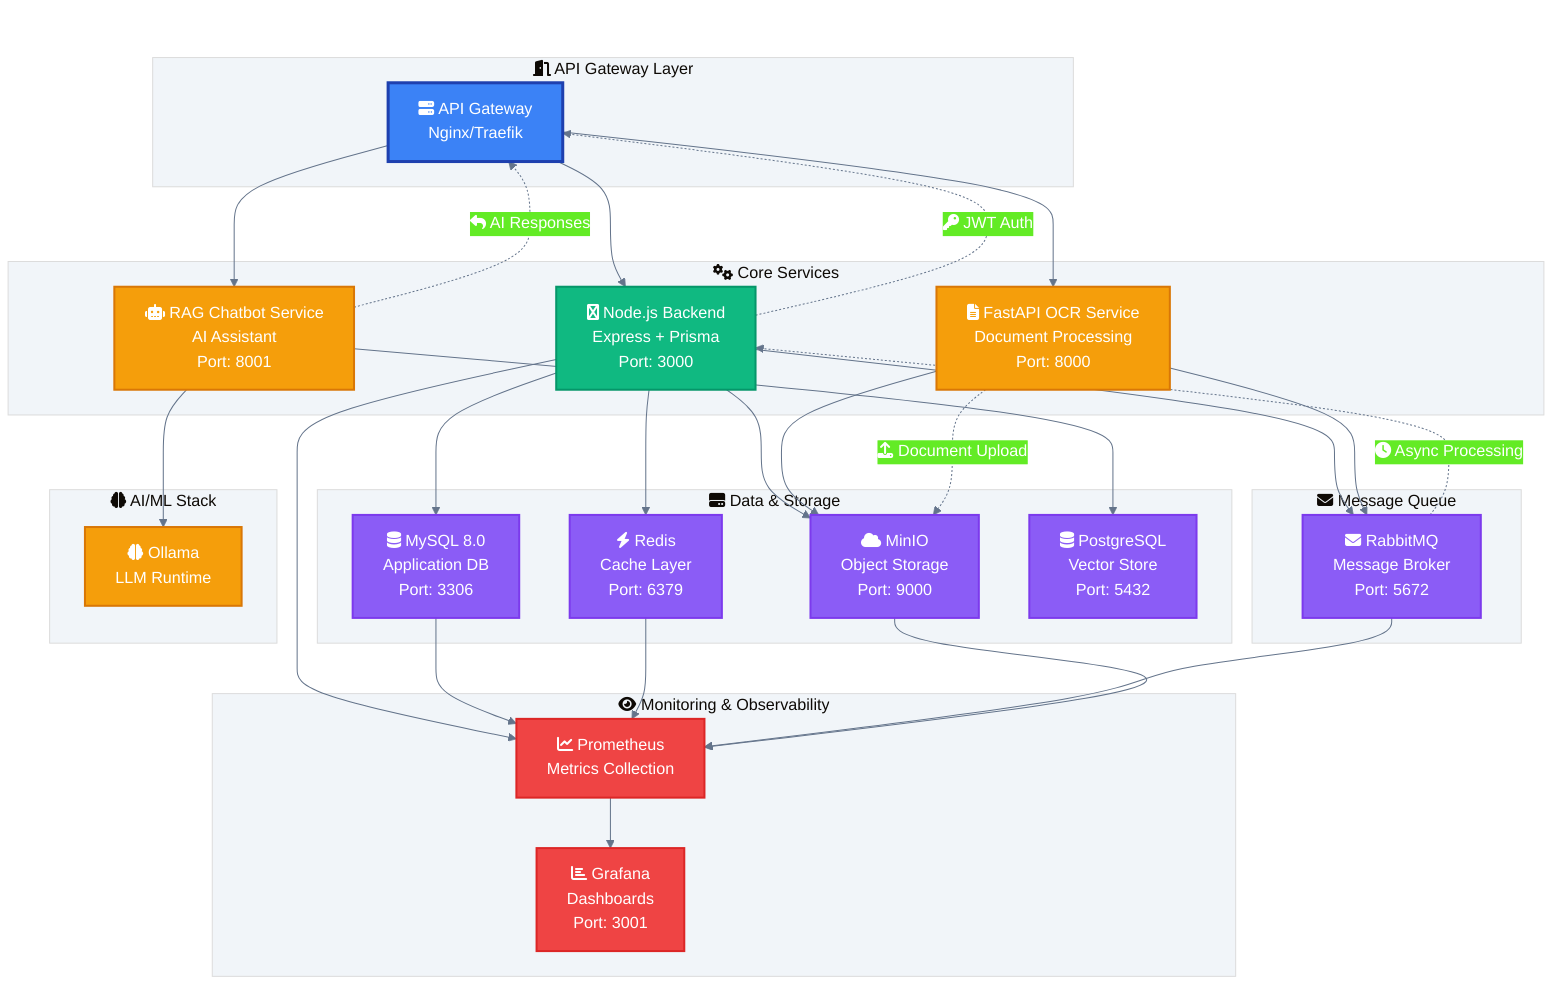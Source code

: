 ---
title: THEA Microservices Architecture
config:
  theme: base
  themeVariables:
    primaryColor: "#2563eb"
    primaryTextColor: "#ffffff"
    primaryBorderColor: "#1e40af"
    lineColor: "#64748b"
    sectionBkgColor: "#f8fafc"
    altSectionBkgColor: "#e2e8f0"
    gridColor: "#cbd5e1"
    tertiaryColor: "#f1f5f9"
---

graph TB
    %% Styling
    classDef gateway fill:#3b82f6,stroke:#1e40af,stroke-width:3px,color:#ffffff
    classDef core fill:#10b981,stroke:#059669,stroke-width:2px,color:#ffffff
    classDef external fill:#f59e0b,stroke:#d97706,stroke-width:2px,color:#ffffff
    classDef data fill:#8b5cf6,stroke:#7c3aed,stroke-width:2px,color:#ffffff
    classDef monitoring fill:#ef4444,stroke:#dc2626,stroke-width:2px,color:#ffffff

    %% API Gateway
    APIGW["fa:fa-server API Gateway<br/>Nginx/Traefik"]:::gateway

    %% Core Services
    BACKEND["fa:fa-node-js Node.js Backend<br/>Express + Prisma<br/>Port: 3000"]:::core
    OCR["fa:fa-file-text FastAPI OCR Service<br/>Document Processing<br/>Port: 8000"]:::external
    CHATBOT["fa:fa-robot RAG Chatbot Service<br/>AI Assistant<br/>Port: 8001"]:::external

    %% Data Layer
    MYSQL["fa:fa-database MySQL 8.0<br/>Application DB<br/>Port: 3306"]:::data
    REDIS["fa:fa-bolt Redis<br/>Cache Layer<br/>Port: 6379"]:::data
    MINIO["fa:fa-cloud MinIO<br/>Object Storage<br/>Port: 9000"]:::data
    POSTGRES["fa:fa-database PostgreSQL<br/>Vector Store<br/>Port: 5432"]:::data

    %% Message Queue
    RABBITMQ["fa:fa-envelope RabbitMQ<br/>Message Broker<br/>Port: 5672"]:::data

    %% Monitoring Stack
    PROMETHEUS["fa:fa-chart-line Prometheus<br/>Metrics Collection"]:::monitoring
    GRAFANA["fa:fa-chart-bar Grafana<br/>Dashboards<br/>Port: 3001"]:::monitoring

    %% AI/ML Components
    OLLAMA["fa:fa-brain Ollama<br/>LLM Runtime"]:::external

    %% Connections
    APIGW --> BACKEND
    APIGW --> OCR
    APIGW --> CHATBOT

    BACKEND --> MYSQL
    BACKEND --> REDIS
    BACKEND --> MINIO
    BACKEND --> RABBITMQ

    CHATBOT --> POSTGRES
    CHATBOT --> OLLAMA

    OCR --> MINIO
    OCR --> RABBITMQ

    %% Monitoring connections
    BACKEND --> PROMETHEUS
    MYSQL --> PROMETHEUS
    REDIS --> PROMETHEUS
    RABBITMQ --> PROMETHEUS
    MINIO --> PROMETHEUS

    PROMETHEUS --> GRAFANA

    %% Subgraphs for better organization
    subgraph "fa:fa-door-open API Gateway Layer"
        APIGW
    end

    subgraph "fa:fa-cogs Core Services"
        BACKEND
        OCR
        CHATBOT
    end

    subgraph "fa:fa-hdd Data & Storage"
        MYSQL
        REDIS
        MINIO
        POSTGRES
    end

    subgraph "fa:fa-envelope Message Queue"
        RABBITMQ
    end

    subgraph "fa:fa-brain AI/ML Stack"
        OLLAMA
    end

    subgraph "fa:fa-eye Monitoring & Observability"
        PROMETHEUS
        GRAFANA
    end

    %% Flow annotations
    BACKEND -.->|"fa:fa-key JWT Auth"| APIGW
    OCR -.->|"fa:fa-upload Document Upload"| MINIO
    CHATBOT -.->|"fa:fa-reply AI Responses"| APIGW
    RABBITMQ -.->|"fa:fa-clock Async Processing"| BACKEND